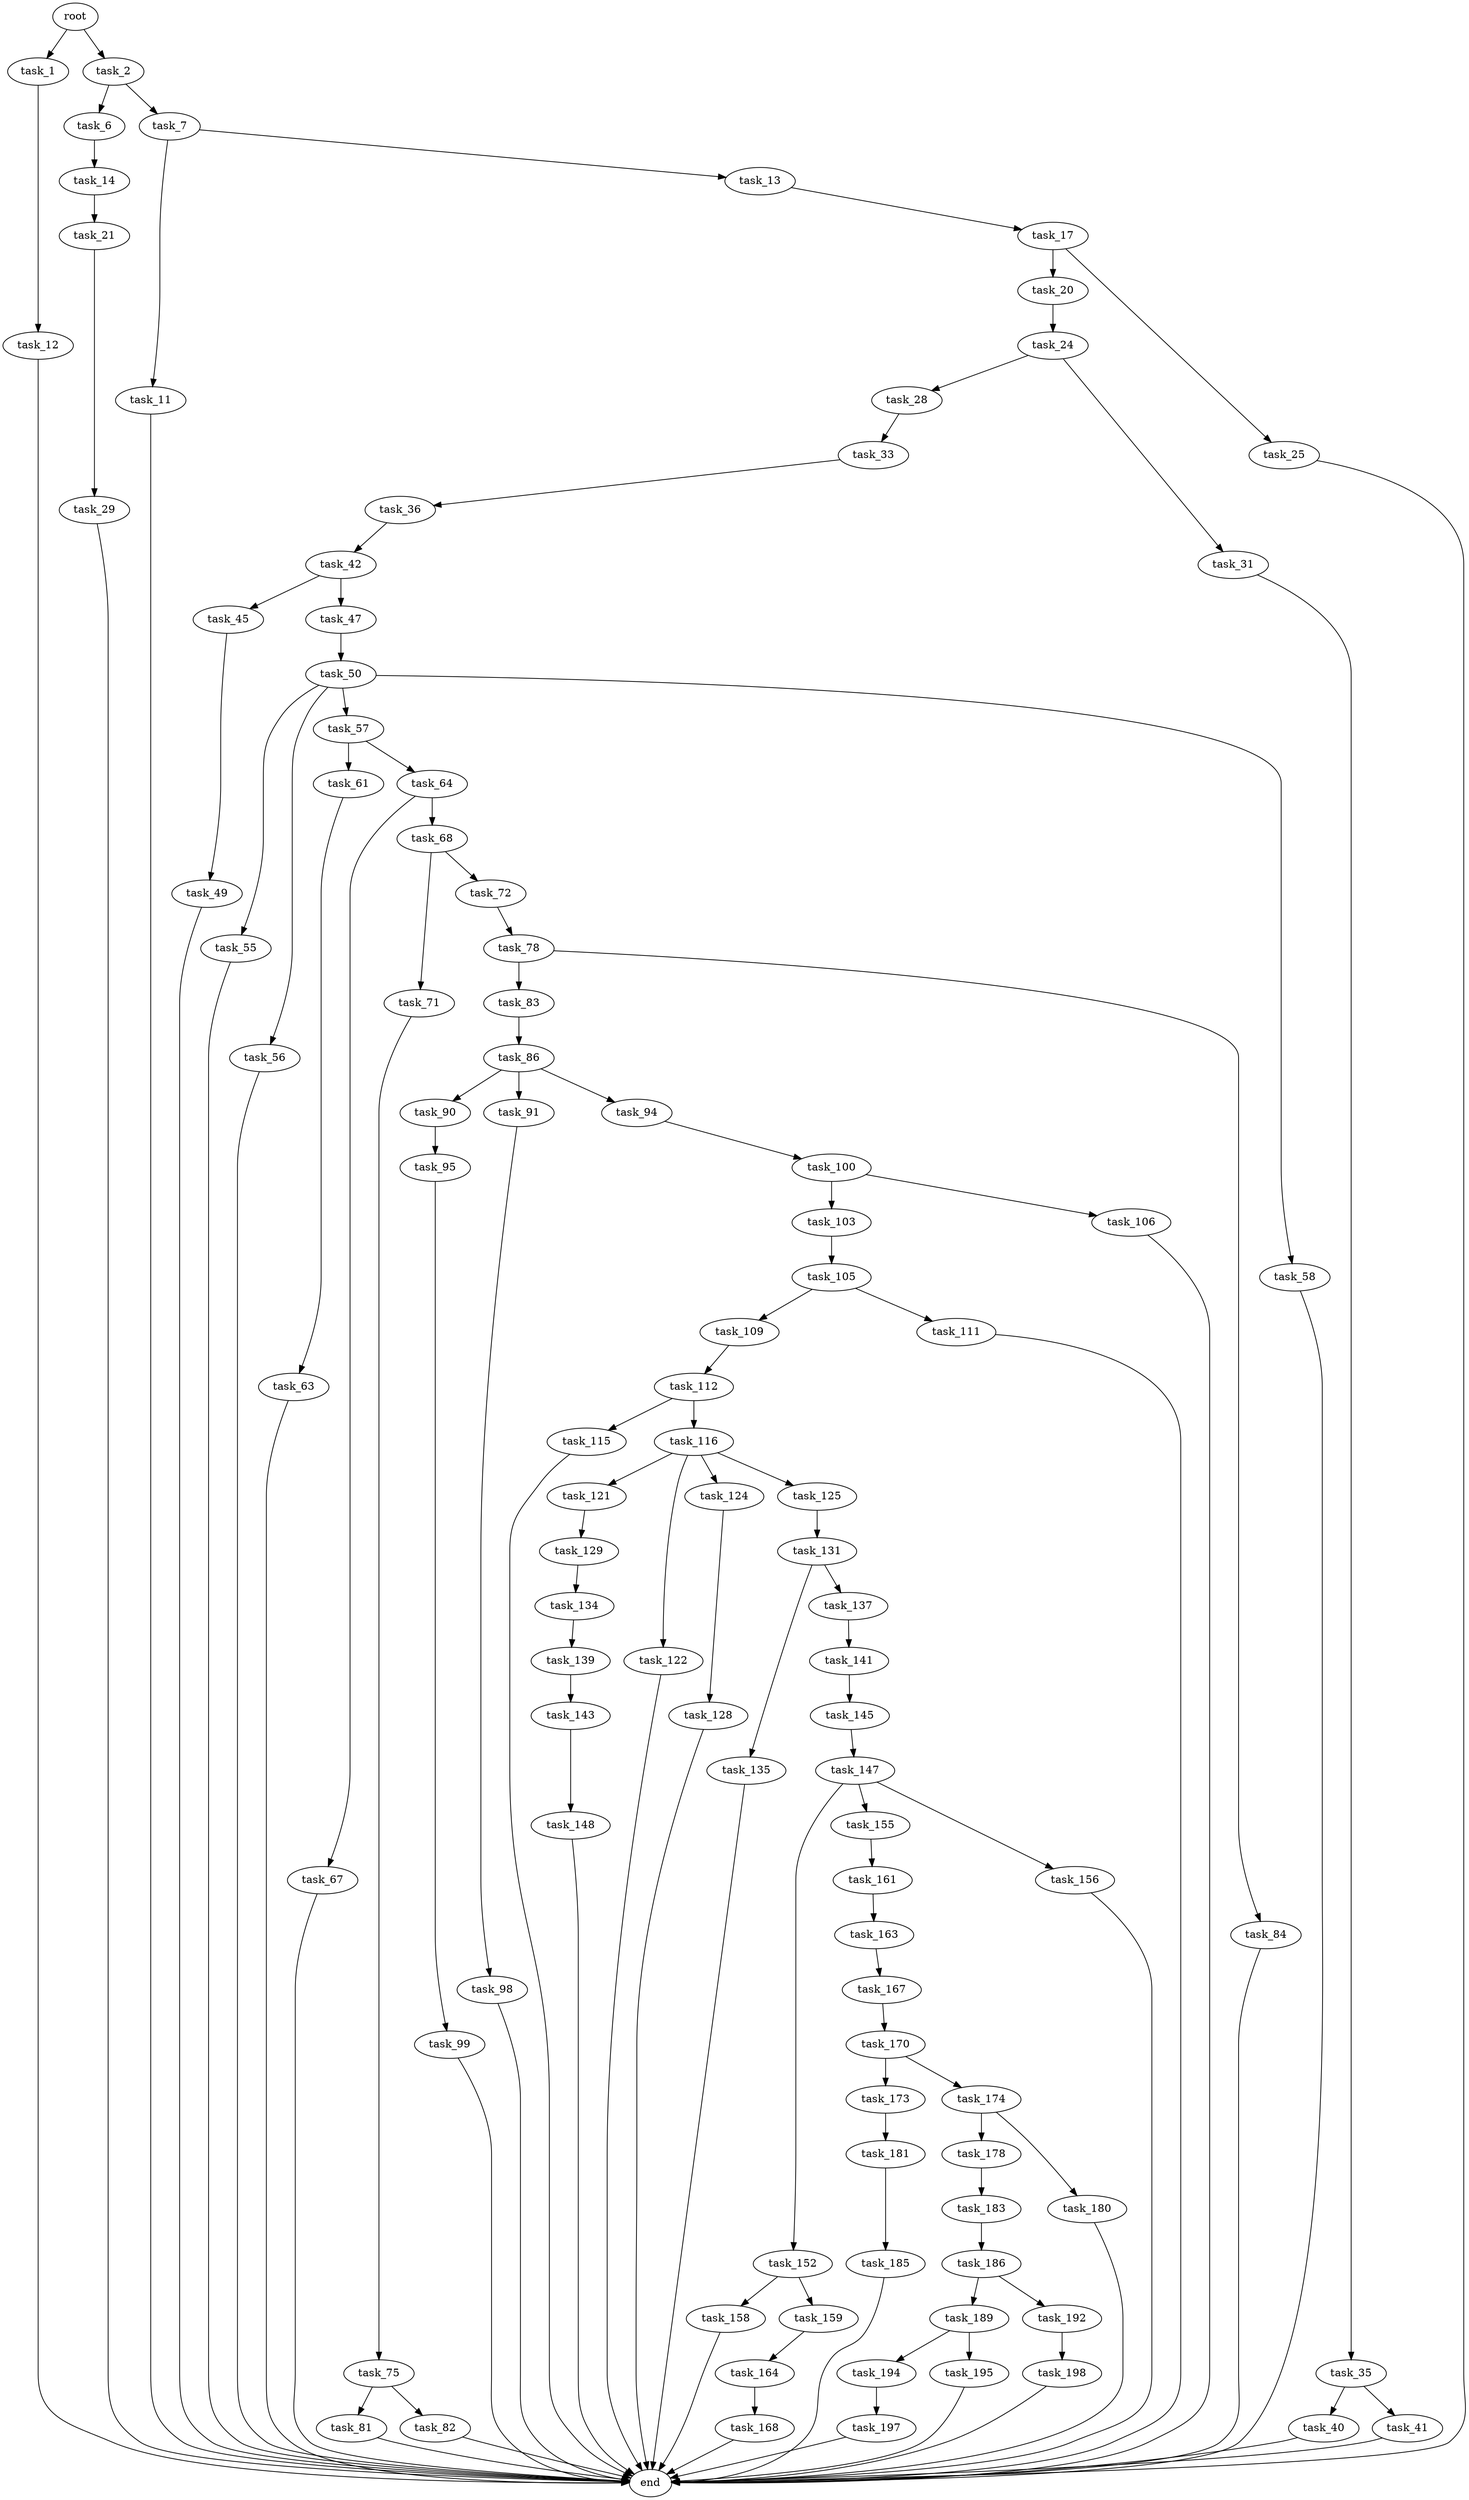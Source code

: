 digraph G {
  root [size="0.000000"];
  task_1 [size="782757789696.000000"];
  task_2 [size="1073741824000.000000"];
  task_6 [size="196838252423.000000"];
  task_7 [size="920470813153.000000"];
  task_11 [size="1848228070.000000"];
  task_12 [size="194149117568.000000"];
  task_13 [size="28991029248.000000"];
  task_14 [size="27035834391.000000"];
  task_17 [size="368293445632.000000"];
  task_20 [size="127748808323.000000"];
  task_21 [size="42355191443.000000"];
  task_24 [size="49398444560.000000"];
  task_25 [size="28991029248.000000"];
  task_28 [size="49171981296.000000"];
  task_29 [size="4854417871.000000"];
  task_31 [size="372892086522.000000"];
  task_33 [size="782757789696.000000"];
  task_35 [size="977389207384.000000"];
  task_36 [size="26817812502.000000"];
  task_40 [size="4484393806.000000"];
  task_41 [size="22286966258.000000"];
  task_42 [size="40073003723.000000"];
  task_45 [size="172289965177.000000"];
  task_47 [size="20750825822.000000"];
  task_49 [size="530099924626.000000"];
  task_50 [size="691904653.000000"];
  task_55 [size="63615171892.000000"];
  task_56 [size="10035669688.000000"];
  task_57 [size="19113696380.000000"];
  task_58 [size="782757789696.000000"];
  task_61 [size="28991029248.000000"];
  task_63 [size="1418534410330.000000"];
  task_64 [size="3059967115.000000"];
  task_67 [size="7634785759.000000"];
  task_68 [size="31171124640.000000"];
  task_71 [size="14584221635.000000"];
  task_72 [size="1970039459.000000"];
  task_75 [size="476114923605.000000"];
  task_78 [size="20159470780.000000"];
  task_81 [size="28991029248.000000"];
  task_82 [size="7795161922.000000"];
  task_83 [size="28991029248.000000"];
  task_84 [size="785267830006.000000"];
  task_86 [size="5315558179.000000"];
  task_90 [size="13186092730.000000"];
  task_91 [size="8589934592.000000"];
  task_94 [size="1073741824000.000000"];
  task_95 [size="38992847515.000000"];
  task_98 [size="231928233984.000000"];
  task_99 [size="549755813888.000000"];
  task_100 [size="549755813888.000000"];
  task_103 [size="1308260697349.000000"];
  task_105 [size="373164963619.000000"];
  task_106 [size="782757789696.000000"];
  task_109 [size="38074435527.000000"];
  task_111 [size="368293445632.000000"];
  task_112 [size="157266211968.000000"];
  task_115 [size="42736027670.000000"];
  task_116 [size="68719476736.000000"];
  task_121 [size="134217728000.000000"];
  task_122 [size="2617132527.000000"];
  task_124 [size="23712626696.000000"];
  task_125 [size="231928233984.000000"];
  task_128 [size="198139752414.000000"];
  task_129 [size="80140477907.000000"];
  task_131 [size="3799312612.000000"];
  task_134 [size="41810886183.000000"];
  task_135 [size="827945917.000000"];
  task_137 [size="549755813888.000000"];
  task_139 [size="302270936738.000000"];
  task_141 [size="4261505865.000000"];
  task_143 [size="28991029248.000000"];
  task_145 [size="319205031383.000000"];
  task_147 [size="1114980157216.000000"];
  task_148 [size="45589079454.000000"];
  task_152 [size="160751942810.000000"];
  task_155 [size="11220426532.000000"];
  task_156 [size="17678405840.000000"];
  task_158 [size="164434482226.000000"];
  task_159 [size="8589934592.000000"];
  task_161 [size="592974967399.000000"];
  task_163 [size="782757789696.000000"];
  task_164 [size="231928233984.000000"];
  task_167 [size="183499441562.000000"];
  task_168 [size="7374178692.000000"];
  task_170 [size="307428809530.000000"];
  task_173 [size="306299701579.000000"];
  task_174 [size="16406694565.000000"];
  task_178 [size="82787771176.000000"];
  task_180 [size="522895592920.000000"];
  task_181 [size="782757789696.000000"];
  task_183 [size="68719476736.000000"];
  task_185 [size="28991029248.000000"];
  task_186 [size="170079609564.000000"];
  task_189 [size="1083828650.000000"];
  task_192 [size="982048090.000000"];
  task_194 [size="68719476736.000000"];
  task_195 [size="1923157202.000000"];
  task_197 [size="68719476736.000000"];
  task_198 [size="782757789696.000000"];
  end [size="0.000000"];

  root -> task_1 [size="1.000000"];
  root -> task_2 [size="1.000000"];
  task_1 -> task_12 [size="679477248.000000"];
  task_2 -> task_6 [size="838860800.000000"];
  task_2 -> task_7 [size="838860800.000000"];
  task_6 -> task_14 [size="301989888.000000"];
  task_7 -> task_11 [size="679477248.000000"];
  task_7 -> task_13 [size="679477248.000000"];
  task_11 -> end [size="1.000000"];
  task_12 -> end [size="1.000000"];
  task_13 -> task_17 [size="75497472.000000"];
  task_14 -> task_21 [size="536870912.000000"];
  task_17 -> task_20 [size="411041792.000000"];
  task_17 -> task_25 [size="411041792.000000"];
  task_20 -> task_24 [size="209715200.000000"];
  task_21 -> task_29 [size="33554432.000000"];
  task_24 -> task_28 [size="209715200.000000"];
  task_24 -> task_31 [size="209715200.000000"];
  task_25 -> end [size="1.000000"];
  task_28 -> task_33 [size="838860800.000000"];
  task_29 -> end [size="1.000000"];
  task_31 -> task_35 [size="679477248.000000"];
  task_33 -> task_36 [size="679477248.000000"];
  task_35 -> task_40 [size="679477248.000000"];
  task_35 -> task_41 [size="679477248.000000"];
  task_36 -> task_42 [size="75497472.000000"];
  task_40 -> end [size="1.000000"];
  task_41 -> end [size="1.000000"];
  task_42 -> task_45 [size="838860800.000000"];
  task_42 -> task_47 [size="838860800.000000"];
  task_45 -> task_49 [size="134217728.000000"];
  task_47 -> task_50 [size="411041792.000000"];
  task_49 -> end [size="1.000000"];
  task_50 -> task_55 [size="33554432.000000"];
  task_50 -> task_56 [size="33554432.000000"];
  task_50 -> task_57 [size="33554432.000000"];
  task_50 -> task_58 [size="33554432.000000"];
  task_55 -> end [size="1.000000"];
  task_56 -> end [size="1.000000"];
  task_57 -> task_61 [size="301989888.000000"];
  task_57 -> task_64 [size="301989888.000000"];
  task_58 -> end [size="1.000000"];
  task_61 -> task_63 [size="75497472.000000"];
  task_63 -> end [size="1.000000"];
  task_64 -> task_67 [size="75497472.000000"];
  task_64 -> task_68 [size="75497472.000000"];
  task_67 -> end [size="1.000000"];
  task_68 -> task_71 [size="679477248.000000"];
  task_68 -> task_72 [size="679477248.000000"];
  task_71 -> task_75 [size="301989888.000000"];
  task_72 -> task_78 [size="209715200.000000"];
  task_75 -> task_81 [size="411041792.000000"];
  task_75 -> task_82 [size="411041792.000000"];
  task_78 -> task_83 [size="411041792.000000"];
  task_78 -> task_84 [size="411041792.000000"];
  task_81 -> end [size="1.000000"];
  task_82 -> end [size="1.000000"];
  task_83 -> task_86 [size="75497472.000000"];
  task_84 -> end [size="1.000000"];
  task_86 -> task_90 [size="209715200.000000"];
  task_86 -> task_91 [size="209715200.000000"];
  task_86 -> task_94 [size="209715200.000000"];
  task_90 -> task_95 [size="536870912.000000"];
  task_91 -> task_98 [size="33554432.000000"];
  task_94 -> task_100 [size="838860800.000000"];
  task_95 -> task_99 [size="679477248.000000"];
  task_98 -> end [size="1.000000"];
  task_99 -> end [size="1.000000"];
  task_100 -> task_103 [size="536870912.000000"];
  task_100 -> task_106 [size="536870912.000000"];
  task_103 -> task_105 [size="838860800.000000"];
  task_105 -> task_109 [size="411041792.000000"];
  task_105 -> task_111 [size="411041792.000000"];
  task_106 -> end [size="1.000000"];
  task_109 -> task_112 [size="134217728.000000"];
  task_111 -> end [size="1.000000"];
  task_112 -> task_115 [size="301989888.000000"];
  task_112 -> task_116 [size="301989888.000000"];
  task_115 -> end [size="1.000000"];
  task_116 -> task_121 [size="134217728.000000"];
  task_116 -> task_122 [size="134217728.000000"];
  task_116 -> task_124 [size="134217728.000000"];
  task_116 -> task_125 [size="134217728.000000"];
  task_121 -> task_129 [size="209715200.000000"];
  task_122 -> end [size="1.000000"];
  task_124 -> task_128 [size="411041792.000000"];
  task_125 -> task_131 [size="301989888.000000"];
  task_128 -> end [size="1.000000"];
  task_129 -> task_134 [size="301989888.000000"];
  task_131 -> task_135 [size="75497472.000000"];
  task_131 -> task_137 [size="75497472.000000"];
  task_134 -> task_139 [size="75497472.000000"];
  task_135 -> end [size="1.000000"];
  task_137 -> task_141 [size="536870912.000000"];
  task_139 -> task_143 [size="536870912.000000"];
  task_141 -> task_145 [size="411041792.000000"];
  task_143 -> task_148 [size="75497472.000000"];
  task_145 -> task_147 [size="301989888.000000"];
  task_147 -> task_152 [size="838860800.000000"];
  task_147 -> task_155 [size="838860800.000000"];
  task_147 -> task_156 [size="838860800.000000"];
  task_148 -> end [size="1.000000"];
  task_152 -> task_158 [size="134217728.000000"];
  task_152 -> task_159 [size="134217728.000000"];
  task_155 -> task_161 [size="411041792.000000"];
  task_156 -> end [size="1.000000"];
  task_158 -> end [size="1.000000"];
  task_159 -> task_164 [size="33554432.000000"];
  task_161 -> task_163 [size="838860800.000000"];
  task_163 -> task_167 [size="679477248.000000"];
  task_164 -> task_168 [size="301989888.000000"];
  task_167 -> task_170 [size="536870912.000000"];
  task_168 -> end [size="1.000000"];
  task_170 -> task_173 [size="209715200.000000"];
  task_170 -> task_174 [size="209715200.000000"];
  task_173 -> task_181 [size="536870912.000000"];
  task_174 -> task_178 [size="301989888.000000"];
  task_174 -> task_180 [size="301989888.000000"];
  task_178 -> task_183 [size="75497472.000000"];
  task_180 -> end [size="1.000000"];
  task_181 -> task_185 [size="679477248.000000"];
  task_183 -> task_186 [size="134217728.000000"];
  task_185 -> end [size="1.000000"];
  task_186 -> task_189 [size="411041792.000000"];
  task_186 -> task_192 [size="411041792.000000"];
  task_189 -> task_194 [size="33554432.000000"];
  task_189 -> task_195 [size="33554432.000000"];
  task_192 -> task_198 [size="33554432.000000"];
  task_194 -> task_197 [size="134217728.000000"];
  task_195 -> end [size="1.000000"];
  task_197 -> end [size="1.000000"];
  task_198 -> end [size="1.000000"];
}
